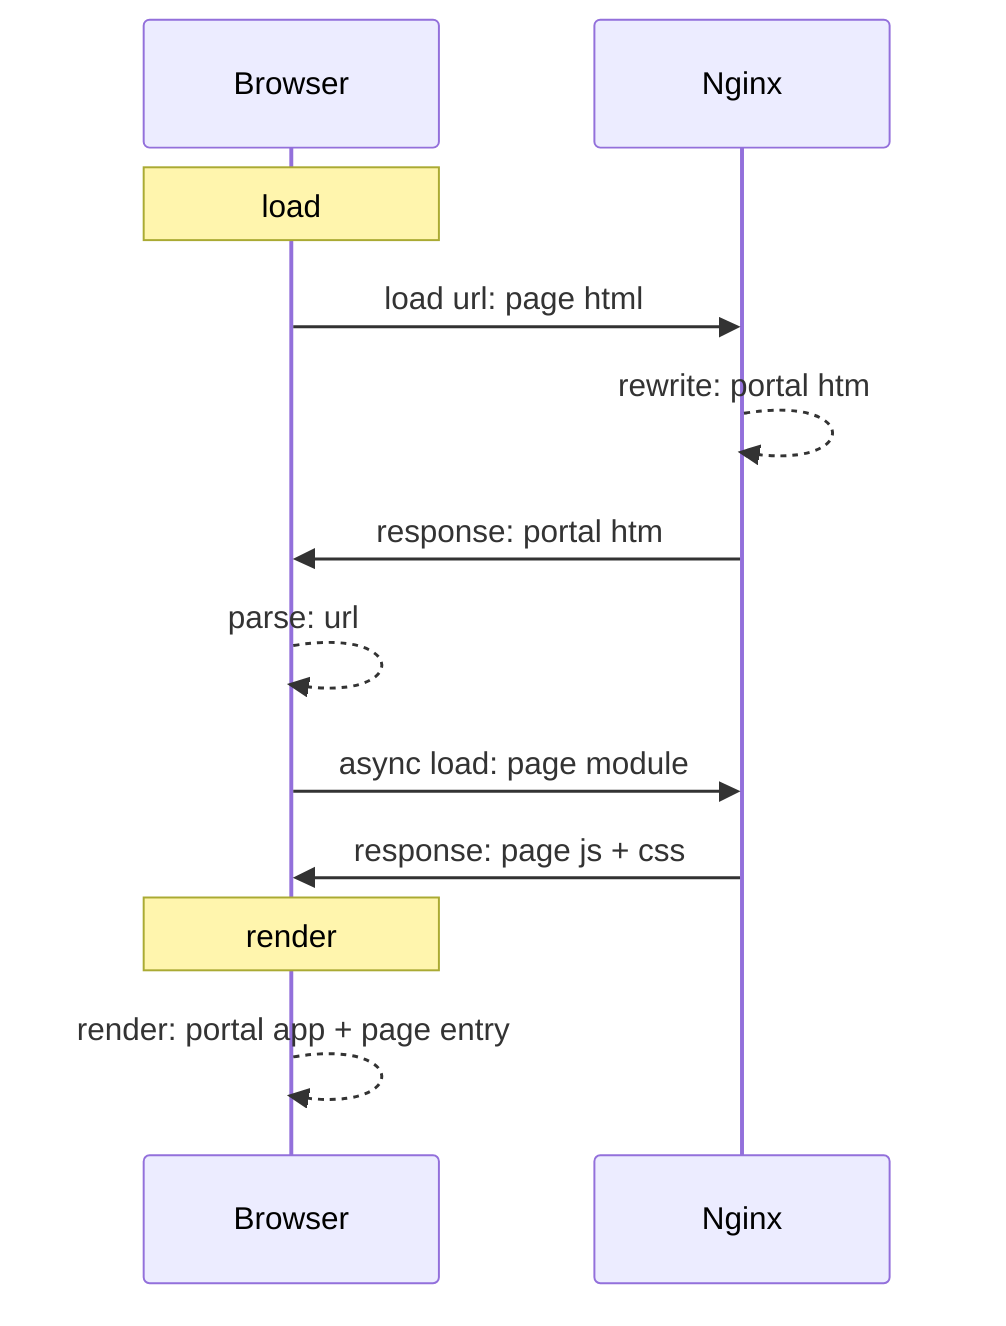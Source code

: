 sequenceDiagram
	participant B as Browser
	participant N as Nginx
	Note over B: load
	B->>N: load url: page html
	N-->>N: rewrite: portal htm
	N->>B: response: portal htm
	B-->>B: parse: url
	B->>N: async load: page module
	N->>B: response: page js + css
	Note over B: render
	B-->>B: render: portal app + page entry